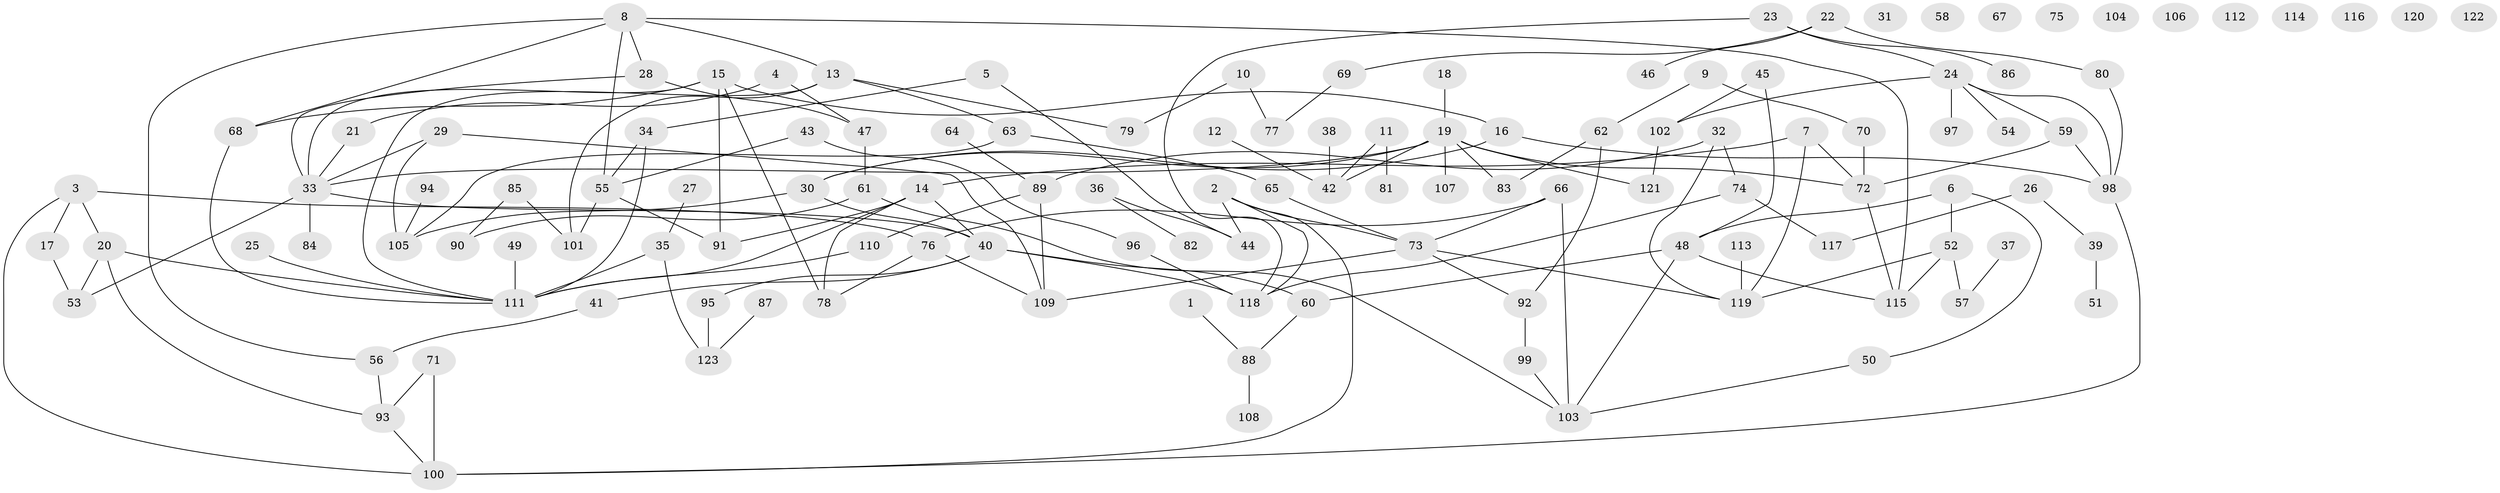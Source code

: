 // Generated by graph-tools (version 1.1) at 2025/39/03/09/25 04:39:00]
// undirected, 123 vertices, 162 edges
graph export_dot {
graph [start="1"]
  node [color=gray90,style=filled];
  1;
  2;
  3;
  4;
  5;
  6;
  7;
  8;
  9;
  10;
  11;
  12;
  13;
  14;
  15;
  16;
  17;
  18;
  19;
  20;
  21;
  22;
  23;
  24;
  25;
  26;
  27;
  28;
  29;
  30;
  31;
  32;
  33;
  34;
  35;
  36;
  37;
  38;
  39;
  40;
  41;
  42;
  43;
  44;
  45;
  46;
  47;
  48;
  49;
  50;
  51;
  52;
  53;
  54;
  55;
  56;
  57;
  58;
  59;
  60;
  61;
  62;
  63;
  64;
  65;
  66;
  67;
  68;
  69;
  70;
  71;
  72;
  73;
  74;
  75;
  76;
  77;
  78;
  79;
  80;
  81;
  82;
  83;
  84;
  85;
  86;
  87;
  88;
  89;
  90;
  91;
  92;
  93;
  94;
  95;
  96;
  97;
  98;
  99;
  100;
  101;
  102;
  103;
  104;
  105;
  106;
  107;
  108;
  109;
  110;
  111;
  112;
  113;
  114;
  115;
  116;
  117;
  118;
  119;
  120;
  121;
  122;
  123;
  1 -- 88;
  2 -- 44;
  2 -- 73;
  2 -- 100;
  2 -- 118;
  3 -- 17;
  3 -- 20;
  3 -- 76;
  3 -- 100;
  4 -- 21;
  4 -- 47;
  5 -- 34;
  5 -- 44;
  6 -- 48;
  6 -- 50;
  6 -- 52;
  7 -- 14;
  7 -- 72;
  7 -- 119;
  8 -- 13;
  8 -- 28;
  8 -- 55;
  8 -- 56;
  8 -- 68;
  8 -- 115;
  9 -- 62;
  9 -- 70;
  10 -- 77;
  10 -- 79;
  11 -- 42;
  11 -- 81;
  12 -- 42;
  13 -- 63;
  13 -- 79;
  13 -- 101;
  13 -- 111;
  14 -- 40;
  14 -- 78;
  14 -- 91;
  14 -- 111;
  15 -- 16;
  15 -- 33;
  15 -- 68;
  15 -- 78;
  15 -- 91;
  16 -- 30;
  16 -- 98;
  17 -- 53;
  18 -- 19;
  19 -- 30;
  19 -- 33;
  19 -- 42;
  19 -- 72;
  19 -- 83;
  19 -- 107;
  19 -- 121;
  20 -- 53;
  20 -- 93;
  20 -- 111;
  21 -- 33;
  22 -- 46;
  22 -- 69;
  22 -- 80;
  23 -- 24;
  23 -- 86;
  23 -- 118;
  24 -- 54;
  24 -- 59;
  24 -- 97;
  24 -- 98;
  24 -- 102;
  25 -- 111;
  26 -- 39;
  26 -- 117;
  27 -- 35;
  28 -- 33;
  28 -- 47;
  29 -- 33;
  29 -- 105;
  29 -- 109;
  30 -- 40;
  30 -- 105;
  32 -- 74;
  32 -- 89;
  32 -- 119;
  33 -- 40;
  33 -- 53;
  33 -- 84;
  34 -- 55;
  34 -- 111;
  35 -- 111;
  35 -- 123;
  36 -- 44;
  36 -- 82;
  37 -- 57;
  38 -- 42;
  39 -- 51;
  40 -- 41;
  40 -- 60;
  40 -- 95;
  40 -- 118;
  41 -- 56;
  43 -- 55;
  43 -- 96;
  45 -- 48;
  45 -- 102;
  47 -- 61;
  48 -- 60;
  48 -- 103;
  48 -- 115;
  49 -- 111;
  50 -- 103;
  52 -- 57;
  52 -- 115;
  52 -- 119;
  55 -- 91;
  55 -- 101;
  56 -- 93;
  59 -- 72;
  59 -- 98;
  60 -- 88;
  61 -- 90;
  61 -- 103;
  62 -- 83;
  62 -- 92;
  63 -- 65;
  63 -- 105;
  64 -- 89;
  65 -- 73;
  66 -- 73;
  66 -- 76;
  66 -- 103;
  68 -- 111;
  69 -- 77;
  70 -- 72;
  71 -- 93;
  71 -- 100;
  72 -- 115;
  73 -- 92;
  73 -- 109;
  73 -- 119;
  74 -- 117;
  74 -- 118;
  76 -- 78;
  76 -- 109;
  80 -- 98;
  85 -- 90;
  85 -- 101;
  87 -- 123;
  88 -- 108;
  89 -- 109;
  89 -- 110;
  92 -- 99;
  93 -- 100;
  94 -- 105;
  95 -- 123;
  96 -- 118;
  98 -- 100;
  99 -- 103;
  102 -- 121;
  110 -- 111;
  113 -- 119;
}
